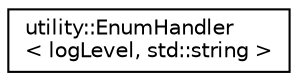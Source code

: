 digraph "Graphical Class Hierarchy"
{
 // INTERACTIVE_SVG=YES
 // LATEX_PDF_SIZE
  edge [fontname="Helvetica",fontsize="10",labelfontname="Helvetica",labelfontsize="10"];
  node [fontname="Helvetica",fontsize="10",shape=record];
  rankdir="LR";
  Node0 [label="utility::EnumHandler\l\< logLevel, std::string \>",height=0.2,width=0.4,color="black", fillcolor="white", style="filled",URL="$d4/d3b/classutility_1_1EnumHandler.html",tooltip=" "];
}
